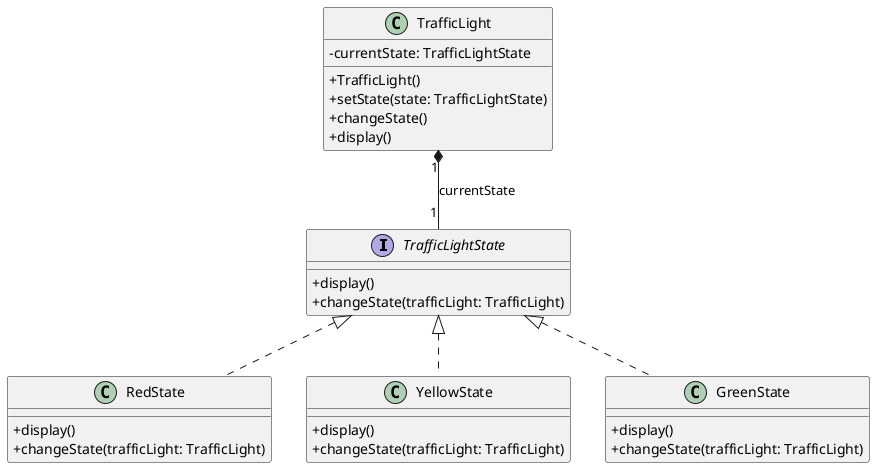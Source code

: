 @startuml TrafficLight_State
skinparam classAttributeIconSize 0

interface TrafficLightState {
    +display()
    +changeState(trafficLight: TrafficLight)
}

class TrafficLight {
    -currentState: TrafficLightState
    +TrafficLight()
    +setState(state: TrafficLightState)
    +changeState()
    +display()
}

class RedState {
    +display()
    +changeState(trafficLight: TrafficLight)
}

class YellowState {
    +display()
    +changeState(trafficLight: TrafficLight)
}

class GreenState {
    +display()
    +changeState(trafficLight: TrafficLight)
}

TrafficLightState <|.. RedState
TrafficLightState <|.. YellowState
TrafficLightState <|.. GreenState
TrafficLight "1" *-- "1" TrafficLightState : currentState

@enduml

